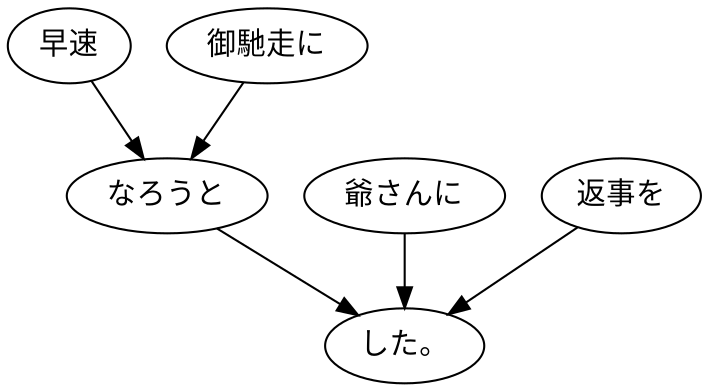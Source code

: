 digraph graph3607 {
	node0 [label="早速"];
	node1 [label="御馳走に"];
	node2 [label="なろうと"];
	node3 [label="爺さんに"];
	node4 [label="返事を"];
	node5 [label="した。"];
	node0 -> node2;
	node1 -> node2;
	node2 -> node5;
	node3 -> node5;
	node4 -> node5;
}
